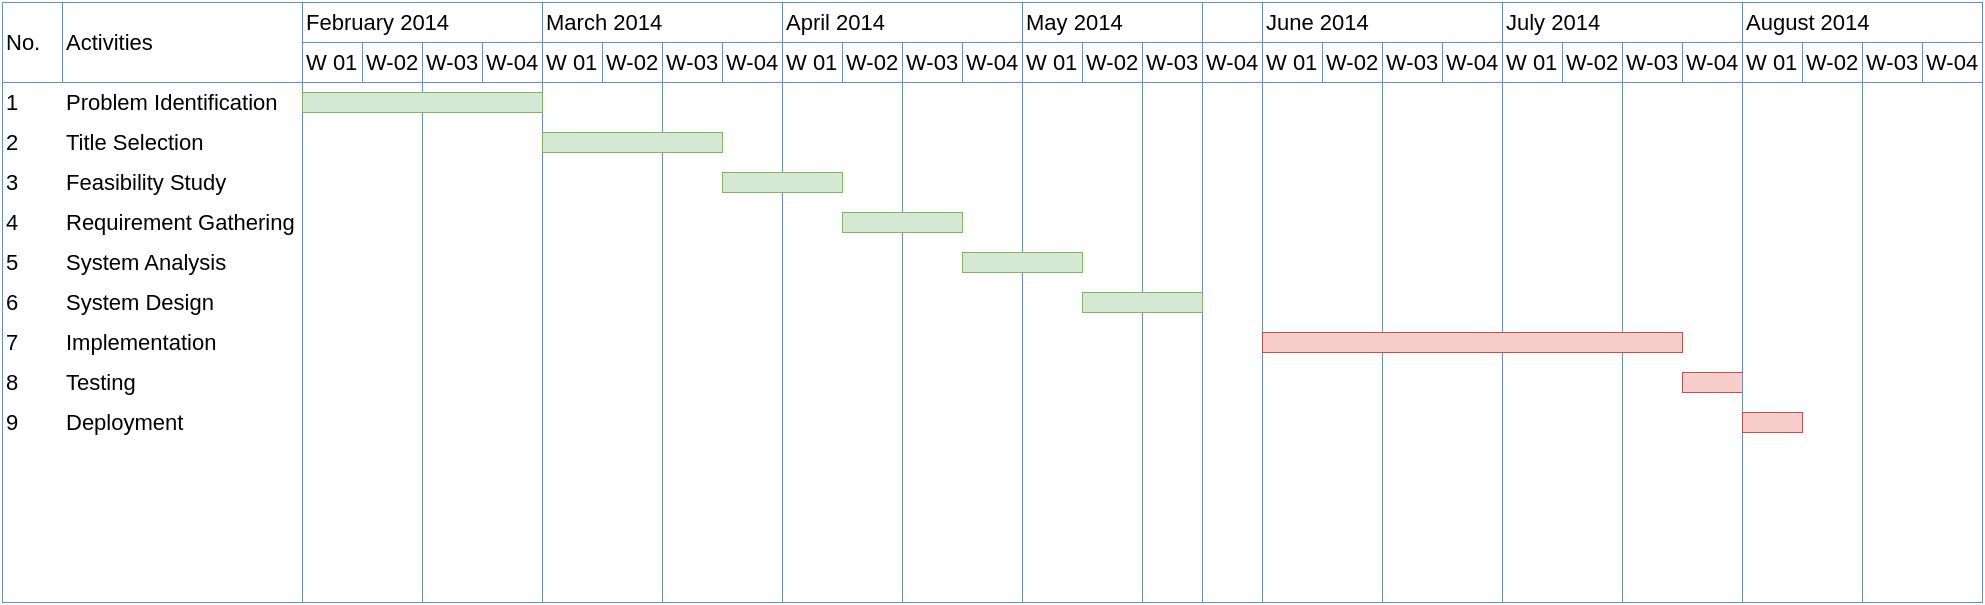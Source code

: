 <mxfile version="18.0.6" type="github">
  <diagram id="Frb9RbtUqZkSpZEshx93" name="Page-1">
    <mxGraphModel dx="601" dy="418" grid="0" gridSize="10" guides="1" tooltips="1" connect="1" arrows="1" fold="1" page="1" pageScale="1" pageWidth="850" pageHeight="1100" math="0" shadow="0">
      <root>
        <mxCell id="0" />
        <mxCell id="1" parent="0" />
        <mxCell id="-0FFrNoBDv5wXFAlJgWf-128" value="" style="group;fillColor=none;" vertex="1" connectable="0" parent="1">
          <mxGeometry x="10" y="100" width="990" height="300" as="geometry" />
        </mxCell>
        <mxCell id="-0FFrNoBDv5wXFAlJgWf-1" value="" style="strokeWidth=0.5;shadow=0;dashed=0;align=left;html=1;shape=mxgraph.mockup.graphics.rrect;rSize=0;strokeColor=#6c8ebf;rounded=0;fontSize=11;fillColor=none;fontStyle=0" vertex="1" parent="-0FFrNoBDv5wXFAlJgWf-128">
          <mxGeometry width="600" height="300" as="geometry" />
        </mxCell>
        <mxCell id="-0FFrNoBDv5wXFAlJgWf-2" value="No." style="strokeColor=#6c8ebf;fillColor=none;strokeWidth=0.5;shadow=0;dashed=0;align=left;html=1;shape=mxgraph.mockup.graphics.rrect;rSize=0;rounded=0;fontSize=11;fontStyle=0" vertex="1" parent="-0FFrNoBDv5wXFAlJgWf-1">
          <mxGeometry width="30" height="40" as="geometry" />
        </mxCell>
        <mxCell id="-0FFrNoBDv5wXFAlJgWf-3" value="Activities " style="strokeColor=#6c8ebf;fillColor=none;strokeWidth=0.5;shadow=0;dashed=0;align=left;html=1;shape=mxgraph.mockup.graphics.rrect;rSize=0;rounded=0;fontSize=11;fontStyle=0" vertex="1" parent="-0FFrNoBDv5wXFAlJgWf-1">
          <mxGeometry x="30" width="120" height="40" as="geometry" />
        </mxCell>
        <mxCell id="-0FFrNoBDv5wXFAlJgWf-6" value="February 2014" style="strokeColor=#6c8ebf;fillColor=none;strokeWidth=0.5;shadow=0;dashed=0;align=left;html=1;shape=mxgraph.mockup.graphics.rrect;rSize=0;rounded=0;fontSize=11;fontStyle=0" vertex="1" parent="-0FFrNoBDv5wXFAlJgWf-1">
          <mxGeometry x="150" width="120" height="20" as="geometry" />
        </mxCell>
        <mxCell id="-0FFrNoBDv5wXFAlJgWf-7" value="April 2014" style="strokeColor=#6c8ebf;fillColor=none;strokeWidth=0.5;shadow=0;dashed=0;align=left;html=1;shape=mxgraph.mockup.graphics.rrect;rSize=0;rounded=0;fontSize=11;fontStyle=0" vertex="1" parent="-0FFrNoBDv5wXFAlJgWf-1">
          <mxGeometry x="390" width="120" height="20" as="geometry" />
        </mxCell>
        <mxCell id="-0FFrNoBDv5wXFAlJgWf-20" value="" style="strokeColor=#6c8ebf;fillColor=none;strokeWidth=0.5;shadow=0;dashed=0;align=left;html=1;shape=mxgraph.mockup.graphics.rrect;rSize=0;rounded=0;fontSize=11;fontStyle=0" vertex="1" parent="-0FFrNoBDv5wXFAlJgWf-1">
          <mxGeometry y="40" width="150" height="260" as="geometry" />
        </mxCell>
        <mxCell id="-0FFrNoBDv5wXFAlJgWf-21" value="" style="strokeColor=#6c8ebf;fillColor=none;strokeWidth=0.5;shadow=0;dashed=0;align=left;html=1;shape=mxgraph.mockup.graphics.rrect;rSize=0;rounded=0;fontSize=11;fontStyle=0" vertex="1" parent="-0FFrNoBDv5wXFAlJgWf-1">
          <mxGeometry x="150" y="40" width="60" height="260" as="geometry" />
        </mxCell>
        <mxCell id="-0FFrNoBDv5wXFAlJgWf-22" value="" style="strokeColor=#6c8ebf;fillColor=none;strokeWidth=0.5;shadow=0;dashed=0;align=left;html=1;shape=mxgraph.mockup.graphics.rrect;rSize=0;rounded=0;fontSize=11;fontStyle=0" vertex="1" parent="-0FFrNoBDv5wXFAlJgWf-1">
          <mxGeometry x="210" y="40" width="60" height="260" as="geometry" />
        </mxCell>
        <mxCell id="-0FFrNoBDv5wXFAlJgWf-23" value="" style="strokeColor=#6c8ebf;fillColor=none;strokeWidth=0.5;shadow=0;dashed=0;align=left;html=1;shape=mxgraph.mockup.graphics.rrect;rSize=0;rounded=0;fontSize=11;fontStyle=0" vertex="1" parent="-0FFrNoBDv5wXFAlJgWf-1">
          <mxGeometry x="270" y="40" width="60" height="260" as="geometry" />
        </mxCell>
        <mxCell id="-0FFrNoBDv5wXFAlJgWf-24" value="" style="strokeColor=#6c8ebf;fillColor=none;strokeWidth=0.5;shadow=0;dashed=0;align=left;html=1;shape=mxgraph.mockup.graphics.rrect;rSize=0;rounded=0;fontSize=11;fontStyle=0" vertex="1" parent="-0FFrNoBDv5wXFAlJgWf-1">
          <mxGeometry x="330" y="40" width="60" height="260" as="geometry" />
        </mxCell>
        <mxCell id="-0FFrNoBDv5wXFAlJgWf-25" value="" style="strokeColor=#6c8ebf;fillColor=none;strokeWidth=0.5;shadow=0;dashed=0;align=left;html=1;shape=mxgraph.mockup.graphics.rrect;rSize=0;rounded=0;fontSize=11;fontStyle=0" vertex="1" parent="-0FFrNoBDv5wXFAlJgWf-1">
          <mxGeometry x="390" y="40" width="60" height="260" as="geometry" />
        </mxCell>
        <mxCell id="-0FFrNoBDv5wXFAlJgWf-26" value="" style="strokeColor=#6c8ebf;fillColor=none;strokeWidth=0.5;shadow=0;dashed=0;align=left;html=1;shape=mxgraph.mockup.graphics.rrect;rSize=0;rounded=0;fontSize=11;fontStyle=0" vertex="1" parent="-0FFrNoBDv5wXFAlJgWf-1">
          <mxGeometry x="450" y="40" width="60" height="260" as="geometry" />
        </mxCell>
        <mxCell id="-0FFrNoBDv5wXFAlJgWf-27" value="1" style="strokeWidth=0.5;shadow=0;dashed=0;align=left;html=1;shape=mxgraph.mockup.graphics.anchor;rounded=0;fontSize=11;fillColor=none;strokeColor=#6c8ebf;fontStyle=0" vertex="1" parent="-0FFrNoBDv5wXFAlJgWf-1">
          <mxGeometry y="40" width="20" height="20" as="geometry" />
        </mxCell>
        <mxCell id="-0FFrNoBDv5wXFAlJgWf-28" value="Problem Identification" style="strokeWidth=0.5;shadow=0;dashed=0;align=left;html=1;shape=mxgraph.mockup.graphics.anchor;rounded=0;fontSize=11;fillColor=none;strokeColor=#6c8ebf;fontStyle=0;labelBackgroundColor=none;" vertex="1" parent="-0FFrNoBDv5wXFAlJgWf-1">
          <mxGeometry x="30" y="40" width="120" height="20" as="geometry" />
        </mxCell>
        <mxCell id="-0FFrNoBDv5wXFAlJgWf-31" value="2" style="strokeWidth=0.5;shadow=0;dashed=0;align=left;html=1;shape=mxgraph.mockup.graphics.anchor;rounded=0;fontSize=11;fillColor=none;strokeColor=#6c8ebf;fontStyle=0" vertex="1" parent="-0FFrNoBDv5wXFAlJgWf-1">
          <mxGeometry y="60" width="20" height="20" as="geometry" />
        </mxCell>
        <mxCell id="-0FFrNoBDv5wXFAlJgWf-35" value="3" style="strokeWidth=0.5;shadow=0;dashed=0;align=left;html=1;shape=mxgraph.mockup.graphics.anchor;rounded=0;fontSize=11;fillColor=none;strokeColor=#6c8ebf;fontStyle=0" vertex="1" parent="-0FFrNoBDv5wXFAlJgWf-1">
          <mxGeometry y="80" width="20" height="20" as="geometry" />
        </mxCell>
        <mxCell id="-0FFrNoBDv5wXFAlJgWf-39" value="4" style="strokeWidth=0.5;shadow=0;dashed=0;align=left;html=1;shape=mxgraph.mockup.graphics.anchor;rounded=0;fontSize=11;fillColor=none;strokeColor=#6c8ebf;fontStyle=0" vertex="1" parent="-0FFrNoBDv5wXFAlJgWf-1">
          <mxGeometry y="100" width="20" height="20" as="geometry" />
        </mxCell>
        <mxCell id="-0FFrNoBDv5wXFAlJgWf-43" value="" style="strokeWidth=0.5;shadow=0;dashed=0;align=left;html=1;shape=mxgraph.mockup.graphics.rrect;rSize=0;strokeColor=#82b366;fillColor=#d5e8d4;rounded=0;fontSize=11;fontStyle=0" vertex="1" parent="-0FFrNoBDv5wXFAlJgWf-1">
          <mxGeometry x="150" y="45" width="120" height="10" as="geometry" />
        </mxCell>
        <mxCell id="-0FFrNoBDv5wXFAlJgWf-44" value="" style="strokeWidth=0.5;shadow=0;dashed=0;align=left;html=1;shape=mxgraph.mockup.graphics.rrect;rSize=0;strokeColor=#82b366;fillColor=#d5e8d4;rounded=0;fontSize=11;fontStyle=0" vertex="1" parent="-0FFrNoBDv5wXFAlJgWf-1">
          <mxGeometry x="270" y="65" width="90" height="10" as="geometry" />
        </mxCell>
        <mxCell id="-0FFrNoBDv5wXFAlJgWf-45" value="" style="strokeWidth=0.5;shadow=0;dashed=0;align=left;html=1;shape=mxgraph.mockup.graphics.rrect;rSize=0;strokeColor=#82b366;fillColor=#d5e8d4;rounded=0;fontSize=11;fontStyle=0" vertex="1" parent="-0FFrNoBDv5wXFAlJgWf-1">
          <mxGeometry x="360" y="85" width="60" height="10" as="geometry" />
        </mxCell>
        <mxCell id="-0FFrNoBDv5wXFAlJgWf-46" value="" style="strokeWidth=0.5;shadow=0;dashed=0;align=left;html=1;shape=mxgraph.mockup.graphics.rrect;rSize=0;strokeColor=#82b366;fillColor=#d5e8d4;rounded=0;fontSize=11;fontStyle=0" vertex="1" parent="-0FFrNoBDv5wXFAlJgWf-1">
          <mxGeometry x="420" y="105" width="60" height="10" as="geometry" />
        </mxCell>
        <mxCell id="-0FFrNoBDv5wXFAlJgWf-81" value="March 2014" style="strokeColor=#6c8ebf;fillColor=none;strokeWidth=0.5;shadow=0;dashed=0;align=left;html=1;shape=mxgraph.mockup.graphics.rrect;rSize=0;rounded=0;fontSize=11;fontStyle=0" vertex="1" parent="-0FFrNoBDv5wXFAlJgWf-1">
          <mxGeometry x="270" width="120" height="20" as="geometry" />
        </mxCell>
        <mxCell id="-0FFrNoBDv5wXFAlJgWf-85" value="" style="group;fillColor=none;strokeWidth=0.5;strokeColor=#6c8ebf;" vertex="1" connectable="0" parent="-0FFrNoBDv5wXFAlJgWf-1">
          <mxGeometry x="150" y="20" width="120" height="20" as="geometry" />
        </mxCell>
        <mxCell id="-0FFrNoBDv5wXFAlJgWf-8" value="W 01" style="strokeColor=#6c8ebf;fillColor=none;strokeWidth=0.5;shadow=0;dashed=0;align=left;html=1;shape=mxgraph.mockup.graphics.rrect;rSize=0;;rounded=0;fontSize=11;fontStyle=0" vertex="1" parent="-0FFrNoBDv5wXFAlJgWf-85">
          <mxGeometry width="30" height="20" as="geometry" />
        </mxCell>
        <mxCell id="-0FFrNoBDv5wXFAlJgWf-9" value="W-02" style="strokeColor=#6c8ebf;fillColor=none;strokeWidth=0.5;shadow=0;dashed=0;align=left;html=1;shape=mxgraph.mockup.graphics.rrect;rSize=0;rounded=0;fontSize=11;fontStyle=0" vertex="1" parent="-0FFrNoBDv5wXFAlJgWf-85">
          <mxGeometry x="30" width="30" height="20" as="geometry" />
        </mxCell>
        <mxCell id="-0FFrNoBDv5wXFAlJgWf-10" value="W-03" style="strokeColor=#6c8ebf;fillColor=none;strokeWidth=0.5;shadow=0;dashed=0;align=left;html=1;shape=mxgraph.mockup.graphics.rrect;rSize=0;rounded=0;fontSize=11;fontStyle=0" vertex="1" parent="-0FFrNoBDv5wXFAlJgWf-85">
          <mxGeometry x="60" width="30" height="20" as="geometry" />
        </mxCell>
        <mxCell id="-0FFrNoBDv5wXFAlJgWf-11" value="W-04" style="strokeColor=#6c8ebf;fillColor=none;strokeWidth=0.5;shadow=0;dashed=0;align=left;html=1;shape=mxgraph.mockup.graphics.rrect;rSize=0;rounded=0;fontSize=11;fontStyle=0" vertex="1" parent="-0FFrNoBDv5wXFAlJgWf-85">
          <mxGeometry x="90" width="30" height="20" as="geometry" />
        </mxCell>
        <mxCell id="-0FFrNoBDv5wXFAlJgWf-86" value="" style="group;fillColor=none;strokeWidth=0.5;strokeColor=#6c8ebf;" vertex="1" connectable="0" parent="-0FFrNoBDv5wXFAlJgWf-1">
          <mxGeometry x="270" y="20" width="120" height="20" as="geometry" />
        </mxCell>
        <mxCell id="-0FFrNoBDv5wXFAlJgWf-87" value="W 01" style="strokeColor=#6c8ebf;fillColor=none;strokeWidth=0.5;shadow=0;dashed=0;align=left;html=1;shape=mxgraph.mockup.graphics.rrect;rSize=0;;rounded=0;fontSize=11;fontStyle=0" vertex="1" parent="-0FFrNoBDv5wXFAlJgWf-86">
          <mxGeometry width="30" height="20" as="geometry" />
        </mxCell>
        <mxCell id="-0FFrNoBDv5wXFAlJgWf-88" value="W-02" style="strokeColor=#6c8ebf;fillColor=none;strokeWidth=0.5;shadow=0;dashed=0;align=left;html=1;shape=mxgraph.mockup.graphics.rrect;rSize=0;rounded=0;fontSize=11;fontStyle=0" vertex="1" parent="-0FFrNoBDv5wXFAlJgWf-86">
          <mxGeometry x="30" width="30" height="20" as="geometry" />
        </mxCell>
        <mxCell id="-0FFrNoBDv5wXFAlJgWf-89" value="W-03" style="strokeColor=#6c8ebf;fillColor=none;strokeWidth=0.5;shadow=0;dashed=0;align=left;html=1;shape=mxgraph.mockup.graphics.rrect;rSize=0;rounded=0;fontSize=11;fontStyle=0" vertex="1" parent="-0FFrNoBDv5wXFAlJgWf-86">
          <mxGeometry x="60" width="30" height="20" as="geometry" />
        </mxCell>
        <mxCell id="-0FFrNoBDv5wXFAlJgWf-90" value="W-04" style="strokeColor=#6c8ebf;fillColor=none;strokeWidth=0.5;shadow=0;dashed=0;align=left;html=1;shape=mxgraph.mockup.graphics.rrect;rSize=0;rounded=0;fontSize=11;fontStyle=0" vertex="1" parent="-0FFrNoBDv5wXFAlJgWf-86">
          <mxGeometry x="90" width="30" height="20" as="geometry" />
        </mxCell>
        <mxCell id="-0FFrNoBDv5wXFAlJgWf-91" value="" style="group;fillColor=none;strokeWidth=0.5;strokeColor=#6c8ebf;" vertex="1" connectable="0" parent="-0FFrNoBDv5wXFAlJgWf-1">
          <mxGeometry x="390" y="20" width="120" height="20" as="geometry" />
        </mxCell>
        <mxCell id="-0FFrNoBDv5wXFAlJgWf-92" value="W 01" style="strokeColor=#6c8ebf;fillColor=none;strokeWidth=0.5;shadow=0;dashed=0;align=left;html=1;shape=mxgraph.mockup.graphics.rrect;rSize=0;;rounded=0;fontSize=11;fontStyle=0" vertex="1" parent="-0FFrNoBDv5wXFAlJgWf-91">
          <mxGeometry width="30" height="20" as="geometry" />
        </mxCell>
        <mxCell id="-0FFrNoBDv5wXFAlJgWf-93" value="W-02" style="strokeColor=#6c8ebf;fillColor=none;strokeWidth=0.5;shadow=0;dashed=0;align=left;html=1;shape=mxgraph.mockup.graphics.rrect;rSize=0;rounded=0;fontSize=11;fontStyle=0" vertex="1" parent="-0FFrNoBDv5wXFAlJgWf-91">
          <mxGeometry x="30" width="30" height="20" as="geometry" />
        </mxCell>
        <mxCell id="-0FFrNoBDv5wXFAlJgWf-94" value="W-03" style="strokeColor=#6c8ebf;fillColor=none;strokeWidth=0.5;shadow=0;dashed=0;align=left;html=1;shape=mxgraph.mockup.graphics.rrect;rSize=0;rounded=0;fontSize=11;fontStyle=0" vertex="1" parent="-0FFrNoBDv5wXFAlJgWf-91">
          <mxGeometry x="60" width="30" height="20" as="geometry" />
        </mxCell>
        <mxCell id="-0FFrNoBDv5wXFAlJgWf-95" value="W-04" style="strokeColor=#6c8ebf;fillColor=none;strokeWidth=0.5;shadow=0;dashed=0;align=left;html=1;shape=mxgraph.mockup.graphics.rrect;rSize=0;rounded=0;fontSize=11;fontStyle=0" vertex="1" parent="-0FFrNoBDv5wXFAlJgWf-91">
          <mxGeometry x="90" width="30" height="20" as="geometry" />
        </mxCell>
        <mxCell id="-0FFrNoBDv5wXFAlJgWf-32" value="Title Selection" style="strokeWidth=0.5;shadow=0;dashed=0;align=left;html=1;shape=mxgraph.mockup.graphics.anchor;rounded=0;fontSize=11;fillColor=none;strokeColor=#6c8ebf;fontStyle=0" vertex="1" parent="-0FFrNoBDv5wXFAlJgWf-1">
          <mxGeometry x="30" y="60" width="120" height="20" as="geometry" />
        </mxCell>
        <mxCell id="-0FFrNoBDv5wXFAlJgWf-36" value="Feasibility Study" style="strokeWidth=0.5;shadow=0;dashed=0;align=left;html=1;shape=mxgraph.mockup.graphics.anchor;rounded=0;fontSize=11;fillColor=none;strokeColor=#6c8ebf;fontStyle=0" vertex="1" parent="-0FFrNoBDv5wXFAlJgWf-1">
          <mxGeometry x="30" y="80" width="120" height="20" as="geometry" />
        </mxCell>
        <mxCell id="-0FFrNoBDv5wXFAlJgWf-40" value="Requirement Gathering" style="strokeWidth=0.5;shadow=0;dashed=0;align=left;html=1;shape=mxgraph.mockup.graphics.anchor;rounded=0;fontSize=11;fillColor=none;strokeColor=#6c8ebf;fontStyle=0" vertex="1" parent="-0FFrNoBDv5wXFAlJgWf-1">
          <mxGeometry x="30" y="100" width="120" height="20" as="geometry" />
        </mxCell>
        <mxCell id="-0FFrNoBDv5wXFAlJgWf-51" value="5" style="strokeWidth=0.5;shadow=0;dashed=0;align=left;html=1;shape=mxgraph.mockup.graphics.anchor;rounded=0;fontSize=11;fillColor=none;strokeColor=#6c8ebf;fontStyle=0" vertex="1" parent="-0FFrNoBDv5wXFAlJgWf-128">
          <mxGeometry y="120" width="20" height="20" as="geometry" />
        </mxCell>
        <mxCell id="-0FFrNoBDv5wXFAlJgWf-52" value="6" style="strokeWidth=0.5;shadow=0;dashed=0;align=left;html=1;shape=mxgraph.mockup.graphics.anchor;rounded=0;fontSize=11;fillColor=none;strokeColor=#6c8ebf;fontStyle=0" vertex="1" parent="-0FFrNoBDv5wXFAlJgWf-128">
          <mxGeometry y="140" width="20" height="20" as="geometry" />
        </mxCell>
        <mxCell id="-0FFrNoBDv5wXFAlJgWf-53" value="7" style="strokeWidth=0.5;shadow=0;dashed=0;align=left;html=1;shape=mxgraph.mockup.graphics.anchor;rounded=0;fontSize=11;fillColor=none;strokeColor=#6c8ebf;fontStyle=0" vertex="1" parent="-0FFrNoBDv5wXFAlJgWf-128">
          <mxGeometry y="160" width="20" height="20" as="geometry" />
        </mxCell>
        <mxCell id="-0FFrNoBDv5wXFAlJgWf-54" value="8" style="strokeWidth=0.5;shadow=0;dashed=0;align=left;html=1;shape=mxgraph.mockup.graphics.anchor;rounded=0;fontSize=11;fillColor=none;strokeColor=#6c8ebf;fontStyle=0" vertex="1" parent="-0FFrNoBDv5wXFAlJgWf-128">
          <mxGeometry y="180" width="20" height="20" as="geometry" />
        </mxCell>
        <mxCell id="-0FFrNoBDv5wXFAlJgWf-56" value="9" style="strokeWidth=0.5;shadow=0;dashed=0;align=left;html=1;shape=mxgraph.mockup.graphics.anchor;rounded=0;fontSize=11;fillColor=none;strokeColor=#6c8ebf;fontStyle=0" vertex="1" parent="-0FFrNoBDv5wXFAlJgWf-128">
          <mxGeometry y="200" width="20" height="20" as="geometry" />
        </mxCell>
        <mxCell id="-0FFrNoBDv5wXFAlJgWf-57" value="May 2014" style="strokeColor=#6c8ebf;fillColor=none;strokeWidth=0.5;shadow=0;dashed=0;align=left;html=1;shape=mxgraph.mockup.graphics.rrect;rSize=0;rounded=0;fontSize=11;fontStyle=0" vertex="1" parent="-0FFrNoBDv5wXFAlJgWf-128">
          <mxGeometry x="510" width="120" height="20" as="geometry" />
        </mxCell>
        <mxCell id="-0FFrNoBDv5wXFAlJgWf-58" value="July 2014" style="strokeColor=#6c8ebf;fillColor=none;strokeWidth=0.5;shadow=0;dashed=0;align=left;html=1;shape=mxgraph.mockup.graphics.rrect;rSize=0;rounded=0;fontSize=11;fontStyle=0" vertex="1" parent="-0FFrNoBDv5wXFAlJgWf-128">
          <mxGeometry x="750" width="120" height="20" as="geometry" />
        </mxCell>
        <mxCell id="-0FFrNoBDv5wXFAlJgWf-71" value="" style="strokeColor=#6c8ebf;fillColor=none;strokeWidth=0.5;shadow=0;dashed=0;align=left;html=1;shape=mxgraph.mockup.graphics.rrect;rSize=0;rounded=0;fontSize=11;fontStyle=0" vertex="1" parent="-0FFrNoBDv5wXFAlJgWf-128">
          <mxGeometry x="510" y="40" width="60" height="260" as="geometry" />
        </mxCell>
        <mxCell id="-0FFrNoBDv5wXFAlJgWf-72" value="" style="strokeColor=#6c8ebf;fillColor=none;strokeWidth=0.5;shadow=0;dashed=0;align=left;html=1;shape=mxgraph.mockup.graphics.rrect;rSize=0;rounded=0;fontSize=11;fontStyle=0" vertex="1" parent="-0FFrNoBDv5wXFAlJgWf-128">
          <mxGeometry x="570" y="40" width="60" height="260" as="geometry" />
        </mxCell>
        <mxCell id="-0FFrNoBDv5wXFAlJgWf-73" value="" style="strokeColor=#6c8ebf;fillColor=none;strokeWidth=0.5;shadow=0;dashed=0;align=left;html=1;shape=mxgraph.mockup.graphics.rrect;rSize=0;rounded=0;fontSize=11;fontStyle=0" vertex="1" parent="-0FFrNoBDv5wXFAlJgWf-128">
          <mxGeometry x="630" y="40" width="60" height="260" as="geometry" />
        </mxCell>
        <mxCell id="-0FFrNoBDv5wXFAlJgWf-74" value="" style="strokeColor=#6c8ebf;fillColor=none;strokeWidth=0.5;shadow=0;dashed=0;align=left;html=1;shape=mxgraph.mockup.graphics.rrect;rSize=0;rounded=0;fontSize=11;fontStyle=0" vertex="1" parent="-0FFrNoBDv5wXFAlJgWf-128">
          <mxGeometry x="690" y="40" width="60" height="260" as="geometry" />
        </mxCell>
        <mxCell id="-0FFrNoBDv5wXFAlJgWf-75" value="" style="strokeColor=#6c8ebf;fillColor=none;strokeWidth=0.5;shadow=0;dashed=0;align=left;html=1;shape=mxgraph.mockup.graphics.rrect;rSize=0;rounded=0;fontSize=11;fontStyle=0" vertex="1" parent="-0FFrNoBDv5wXFAlJgWf-128">
          <mxGeometry x="750" y="40" width="60" height="260" as="geometry" />
        </mxCell>
        <mxCell id="-0FFrNoBDv5wXFAlJgWf-76" value="" style="strokeColor=#6c8ebf;fillColor=none;strokeWidth=0.5;shadow=0;dashed=0;align=left;html=1;shape=mxgraph.mockup.graphics.rrect;rSize=0;rounded=0;fontSize=11;fontStyle=0" vertex="1" parent="-0FFrNoBDv5wXFAlJgWf-128">
          <mxGeometry x="810" y="40" width="60" height="260" as="geometry" />
        </mxCell>
        <mxCell id="-0FFrNoBDv5wXFAlJgWf-77" value="" style="strokeWidth=0.5;shadow=0;dashed=0;align=left;html=1;shape=mxgraph.mockup.graphics.rrect;rSize=0;strokeColor=#82b366;fillColor=#d5e8d4;rounded=0;fontSize=11;fontStyle=0" vertex="1" parent="-0FFrNoBDv5wXFAlJgWf-128">
          <mxGeometry x="480" y="125" width="60" height="10" as="geometry" />
        </mxCell>
        <mxCell id="-0FFrNoBDv5wXFAlJgWf-78" value="" style="strokeWidth=0.5;shadow=0;dashed=0;align=left;html=1;shape=mxgraph.mockup.graphics.rrect;rSize=0;strokeColor=#82b366;fillColor=#d5e8d4;rounded=0;fontSize=11;fontStyle=0" vertex="1" parent="-0FFrNoBDv5wXFAlJgWf-128">
          <mxGeometry x="540" y="145" width="60" height="10" as="geometry" />
        </mxCell>
        <mxCell id="-0FFrNoBDv5wXFAlJgWf-79" value="" style="strokeWidth=0.5;shadow=0;dashed=0;align=left;html=1;shape=mxgraph.mockup.graphics.rrect;rSize=0;strokeColor=#b85450;fillColor=#f8cecc;rounded=0;fontSize=11;fontStyle=0" vertex="1" parent="-0FFrNoBDv5wXFAlJgWf-128">
          <mxGeometry x="630" y="165" width="210" height="10" as="geometry" />
        </mxCell>
        <mxCell id="-0FFrNoBDv5wXFAlJgWf-80" value="" style="strokeWidth=0.5;shadow=0;dashed=0;align=left;html=1;shape=mxgraph.mockup.graphics.rrect;rSize=0;strokeColor=#b85450;fillColor=#f8cecc;rounded=0;fontSize=11;fontStyle=0" vertex="1" parent="-0FFrNoBDv5wXFAlJgWf-128">
          <mxGeometry x="840" y="185" width="30" height="10" as="geometry" />
        </mxCell>
        <mxCell id="-0FFrNoBDv5wXFAlJgWf-47" value="System Analysis" style="strokeWidth=0.5;shadow=0;dashed=0;align=left;html=1;shape=mxgraph.mockup.graphics.anchor;rounded=0;fontSize=11;fillColor=none;strokeColor=#6c8ebf;fontStyle=0" vertex="1" parent="-0FFrNoBDv5wXFAlJgWf-128">
          <mxGeometry x="30" y="120" width="120" height="20" as="geometry" />
        </mxCell>
        <mxCell id="-0FFrNoBDv5wXFAlJgWf-48" value="System Design" style="strokeWidth=0.5;shadow=0;dashed=0;align=left;html=1;shape=mxgraph.mockup.graphics.anchor;rounded=0;fontSize=11;fillColor=none;strokeColor=#6c8ebf;fontStyle=0" vertex="1" parent="-0FFrNoBDv5wXFAlJgWf-128">
          <mxGeometry x="30" y="140" width="120" height="20" as="geometry" />
        </mxCell>
        <mxCell id="-0FFrNoBDv5wXFAlJgWf-49" value="Implementation" style="strokeWidth=0.5;shadow=0;dashed=0;align=left;html=1;shape=mxgraph.mockup.graphics.anchor;rounded=0;fontSize=11;fillColor=none;strokeColor=#6c8ebf;fontStyle=0" vertex="1" parent="-0FFrNoBDv5wXFAlJgWf-128">
          <mxGeometry x="30" y="160" width="120" height="20" as="geometry" />
        </mxCell>
        <mxCell id="-0FFrNoBDv5wXFAlJgWf-50" value="Testing" style="strokeWidth=0.5;shadow=0;dashed=0;align=left;html=1;shape=mxgraph.mockup.graphics.anchor;rounded=0;fontSize=11;fillColor=none;strokeColor=#6c8ebf;fontStyle=0" vertex="1" parent="-0FFrNoBDv5wXFAlJgWf-128">
          <mxGeometry x="30" y="180" width="120" height="20" as="geometry" />
        </mxCell>
        <mxCell id="-0FFrNoBDv5wXFAlJgWf-55" value="Deployment" style="strokeWidth=0.5;shadow=0;dashed=0;align=left;html=1;shape=mxgraph.mockup.graphics.anchor;rounded=0;fontSize=11;fillColor=none;strokeColor=#6c8ebf;fontStyle=0" vertex="1" parent="-0FFrNoBDv5wXFAlJgWf-128">
          <mxGeometry x="30" y="200" width="120" height="20" as="geometry" />
        </mxCell>
        <mxCell id="-0FFrNoBDv5wXFAlJgWf-96" value="" style="group;fillColor=none;strokeWidth=0.5;strokeColor=#6c8ebf;" vertex="1" connectable="0" parent="-0FFrNoBDv5wXFAlJgWf-128">
          <mxGeometry x="510" y="20" width="120" height="20" as="geometry" />
        </mxCell>
        <mxCell id="-0FFrNoBDv5wXFAlJgWf-97" value="W 01" style="strokeColor=#6c8ebf;fillColor=none;strokeWidth=0.5;shadow=0;dashed=0;align=left;html=1;shape=mxgraph.mockup.graphics.rrect;rSize=0;;rounded=0;fontSize=11;fontStyle=0" vertex="1" parent="-0FFrNoBDv5wXFAlJgWf-96">
          <mxGeometry width="30" height="20" as="geometry" />
        </mxCell>
        <mxCell id="-0FFrNoBDv5wXFAlJgWf-98" value="W-02" style="strokeColor=#6c8ebf;fillColor=none;strokeWidth=0.5;shadow=0;dashed=0;align=left;html=1;shape=mxgraph.mockup.graphics.rrect;rSize=0;rounded=0;fontSize=11;fontStyle=0" vertex="1" parent="-0FFrNoBDv5wXFAlJgWf-96">
          <mxGeometry x="30" width="30" height="20" as="geometry" />
        </mxCell>
        <mxCell id="-0FFrNoBDv5wXFAlJgWf-99" value="W-03" style="strokeColor=#6c8ebf;fillColor=none;strokeWidth=0.5;shadow=0;dashed=0;align=left;html=1;shape=mxgraph.mockup.graphics.rrect;rSize=0;rounded=0;fontSize=11;fontStyle=0" vertex="1" parent="-0FFrNoBDv5wXFAlJgWf-96">
          <mxGeometry x="60" width="30" height="20" as="geometry" />
        </mxCell>
        <mxCell id="-0FFrNoBDv5wXFAlJgWf-100" value="W-04" style="strokeColor=#6c8ebf;fillColor=none;strokeWidth=0.5;shadow=0;dashed=0;align=left;html=1;shape=mxgraph.mockup.graphics.rrect;rSize=0;rounded=0;fontSize=11;fontStyle=0" vertex="1" parent="-0FFrNoBDv5wXFAlJgWf-96">
          <mxGeometry x="90" width="30" height="20" as="geometry" />
        </mxCell>
        <mxCell id="-0FFrNoBDv5wXFAlJgWf-101" value="June 2014" style="strokeColor=#6c8ebf;fillColor=none;strokeWidth=0.5;shadow=0;dashed=0;align=left;html=1;shape=mxgraph.mockup.graphics.rrect;rSize=0;rounded=0;fontSize=11;fontStyle=0" vertex="1" parent="-0FFrNoBDv5wXFAlJgWf-128">
          <mxGeometry x="630" width="120" height="20" as="geometry" />
        </mxCell>
        <mxCell id="-0FFrNoBDv5wXFAlJgWf-102" value="August 2014" style="strokeColor=#6c8ebf;fillColor=none;strokeWidth=0.5;shadow=0;dashed=0;align=left;html=1;shape=mxgraph.mockup.graphics.rrect;rSize=0;rounded=0;fontSize=11;fontStyle=0" vertex="1" parent="-0FFrNoBDv5wXFAlJgWf-128">
          <mxGeometry x="870" width="120" height="20" as="geometry" />
        </mxCell>
        <mxCell id="-0FFrNoBDv5wXFAlJgWf-107" value="" style="strokeColor=#6c8ebf;fillColor=none;strokeWidth=0.5;shadow=0;dashed=0;align=left;html=1;shape=mxgraph.mockup.graphics.rrect;rSize=0;rounded=0;fontSize=11;fontStyle=0" vertex="1" parent="-0FFrNoBDv5wXFAlJgWf-128">
          <mxGeometry x="870" y="40" width="60" height="260" as="geometry" />
        </mxCell>
        <mxCell id="-0FFrNoBDv5wXFAlJgWf-108" value="" style="strokeColor=#6c8ebf;fillColor=none;strokeWidth=0.5;shadow=0;dashed=0;align=left;html=1;shape=mxgraph.mockup.graphics.rrect;rSize=0;rounded=0;fontSize=11;fontStyle=0" vertex="1" parent="-0FFrNoBDv5wXFAlJgWf-128">
          <mxGeometry x="930" y="40" width="60" height="260" as="geometry" />
        </mxCell>
        <mxCell id="-0FFrNoBDv5wXFAlJgWf-109" value="" style="group;fillColor=none;strokeWidth=0.5;strokeColor=#6c8ebf;" vertex="1" connectable="0" parent="-0FFrNoBDv5wXFAlJgWf-128">
          <mxGeometry x="630" y="20" width="120" height="20" as="geometry" />
        </mxCell>
        <mxCell id="-0FFrNoBDv5wXFAlJgWf-110" value="W 01" style="strokeColor=#6c8ebf;fillColor=none;strokeWidth=0.5;shadow=0;dashed=0;align=left;html=1;shape=mxgraph.mockup.graphics.rrect;rSize=0;;rounded=0;fontSize=11;fontStyle=0" vertex="1" parent="-0FFrNoBDv5wXFAlJgWf-109">
          <mxGeometry width="30" height="20" as="geometry" />
        </mxCell>
        <mxCell id="-0FFrNoBDv5wXFAlJgWf-111" value="W-02" style="strokeColor=#6c8ebf;fillColor=none;strokeWidth=0.5;shadow=0;dashed=0;align=left;html=1;shape=mxgraph.mockup.graphics.rrect;rSize=0;rounded=0;fontSize=11;fontStyle=0" vertex="1" parent="-0FFrNoBDv5wXFAlJgWf-109">
          <mxGeometry x="30" width="30" height="20" as="geometry" />
        </mxCell>
        <mxCell id="-0FFrNoBDv5wXFAlJgWf-112" value="W-03" style="strokeColor=#6c8ebf;fillColor=none;strokeWidth=0.5;shadow=0;dashed=0;align=left;html=1;shape=mxgraph.mockup.graphics.rrect;rSize=0;rounded=0;fontSize=11;fontStyle=0" vertex="1" parent="-0FFrNoBDv5wXFAlJgWf-109">
          <mxGeometry x="60" width="30" height="20" as="geometry" />
        </mxCell>
        <mxCell id="-0FFrNoBDv5wXFAlJgWf-113" value="W-04" style="strokeColor=#6c8ebf;fillColor=none;strokeWidth=0.5;shadow=0;dashed=0;align=left;html=1;shape=mxgraph.mockup.graphics.rrect;rSize=0;rounded=0;fontSize=11;fontStyle=0" vertex="1" parent="-0FFrNoBDv5wXFAlJgWf-109">
          <mxGeometry x="90" width="30" height="20" as="geometry" />
        </mxCell>
        <mxCell id="-0FFrNoBDv5wXFAlJgWf-114" value="" style="group;fillColor=none;strokeWidth=0.5;strokeColor=#6c8ebf;" vertex="1" connectable="0" parent="-0FFrNoBDv5wXFAlJgWf-128">
          <mxGeometry x="750" y="20" width="120" height="20" as="geometry" />
        </mxCell>
        <mxCell id="-0FFrNoBDv5wXFAlJgWf-115" value="W 01" style="strokeColor=#6c8ebf;fillColor=none;strokeWidth=0.5;shadow=0;dashed=0;align=left;html=1;shape=mxgraph.mockup.graphics.rrect;rSize=0;;rounded=0;fontSize=11;fontStyle=0" vertex="1" parent="-0FFrNoBDv5wXFAlJgWf-114">
          <mxGeometry width="30" height="20" as="geometry" />
        </mxCell>
        <mxCell id="-0FFrNoBDv5wXFAlJgWf-116" value="W-02" style="strokeColor=#6c8ebf;fillColor=none;strokeWidth=0.5;shadow=0;dashed=0;align=left;html=1;shape=mxgraph.mockup.graphics.rrect;rSize=0;rounded=0;fontSize=11;fontStyle=0" vertex="1" parent="-0FFrNoBDv5wXFAlJgWf-114">
          <mxGeometry x="30" width="30" height="20" as="geometry" />
        </mxCell>
        <mxCell id="-0FFrNoBDv5wXFAlJgWf-117" value="W-03" style="strokeColor=#6c8ebf;fillColor=none;strokeWidth=0.5;shadow=0;dashed=0;align=left;html=1;shape=mxgraph.mockup.graphics.rrect;rSize=0;rounded=0;fontSize=11;fontStyle=0" vertex="1" parent="-0FFrNoBDv5wXFAlJgWf-114">
          <mxGeometry x="60" width="30" height="20" as="geometry" />
        </mxCell>
        <mxCell id="-0FFrNoBDv5wXFAlJgWf-118" value="W-04" style="strokeColor=#6c8ebf;fillColor=none;strokeWidth=0.5;shadow=0;dashed=0;align=left;html=1;shape=mxgraph.mockup.graphics.rrect;rSize=0;rounded=0;fontSize=11;fontStyle=0" vertex="1" parent="-0FFrNoBDv5wXFAlJgWf-114">
          <mxGeometry x="90" width="30" height="20" as="geometry" />
        </mxCell>
        <mxCell id="-0FFrNoBDv5wXFAlJgWf-119" value="" style="group;fillColor=none;strokeWidth=0.5;strokeColor=#6c8ebf;" vertex="1" connectable="0" parent="-0FFrNoBDv5wXFAlJgWf-128">
          <mxGeometry x="870" y="20" width="120" height="20" as="geometry" />
        </mxCell>
        <mxCell id="-0FFrNoBDv5wXFAlJgWf-120" value="W 01" style="strokeColor=#6c8ebf;fillColor=none;strokeWidth=0.5;shadow=0;dashed=0;align=left;html=1;shape=mxgraph.mockup.graphics.rrect;rSize=0;;rounded=0;fontSize=11;fontStyle=0" vertex="1" parent="-0FFrNoBDv5wXFAlJgWf-119">
          <mxGeometry width="30" height="20" as="geometry" />
        </mxCell>
        <mxCell id="-0FFrNoBDv5wXFAlJgWf-121" value="W-02" style="strokeColor=#6c8ebf;fillColor=none;strokeWidth=0.5;shadow=0;dashed=0;align=left;html=1;shape=mxgraph.mockup.graphics.rrect;rSize=0;rounded=0;fontSize=11;fontStyle=0" vertex="1" parent="-0FFrNoBDv5wXFAlJgWf-119">
          <mxGeometry x="30" width="30" height="20" as="geometry" />
        </mxCell>
        <mxCell id="-0FFrNoBDv5wXFAlJgWf-122" value="W-03" style="strokeColor=#6c8ebf;fillColor=none;strokeWidth=0.5;shadow=0;dashed=0;align=left;html=1;shape=mxgraph.mockup.graphics.rrect;rSize=0;rounded=0;fontSize=11;fontStyle=0" vertex="1" parent="-0FFrNoBDv5wXFAlJgWf-119">
          <mxGeometry x="60" width="30" height="20" as="geometry" />
        </mxCell>
        <mxCell id="-0FFrNoBDv5wXFAlJgWf-123" value="W-04" style="strokeColor=#6c8ebf;fillColor=none;strokeWidth=0.5;shadow=0;dashed=0;align=left;html=1;shape=mxgraph.mockup.graphics.rrect;rSize=0;rounded=0;fontSize=11;fontStyle=0" vertex="1" parent="-0FFrNoBDv5wXFAlJgWf-119">
          <mxGeometry x="90" width="30" height="20" as="geometry" />
        </mxCell>
        <mxCell id="-0FFrNoBDv5wXFAlJgWf-129" value="" style="strokeWidth=0.5;shadow=0;dashed=0;align=left;html=1;shape=mxgraph.mockup.graphics.rrect;rSize=0;strokeColor=#b85450;fillColor=#f8cecc;rounded=0;fontSize=11;fontStyle=0" vertex="1" parent="1">
          <mxGeometry x="880" y="305" width="30" height="10" as="geometry" />
        </mxCell>
      </root>
    </mxGraphModel>
  </diagram>
</mxfile>
